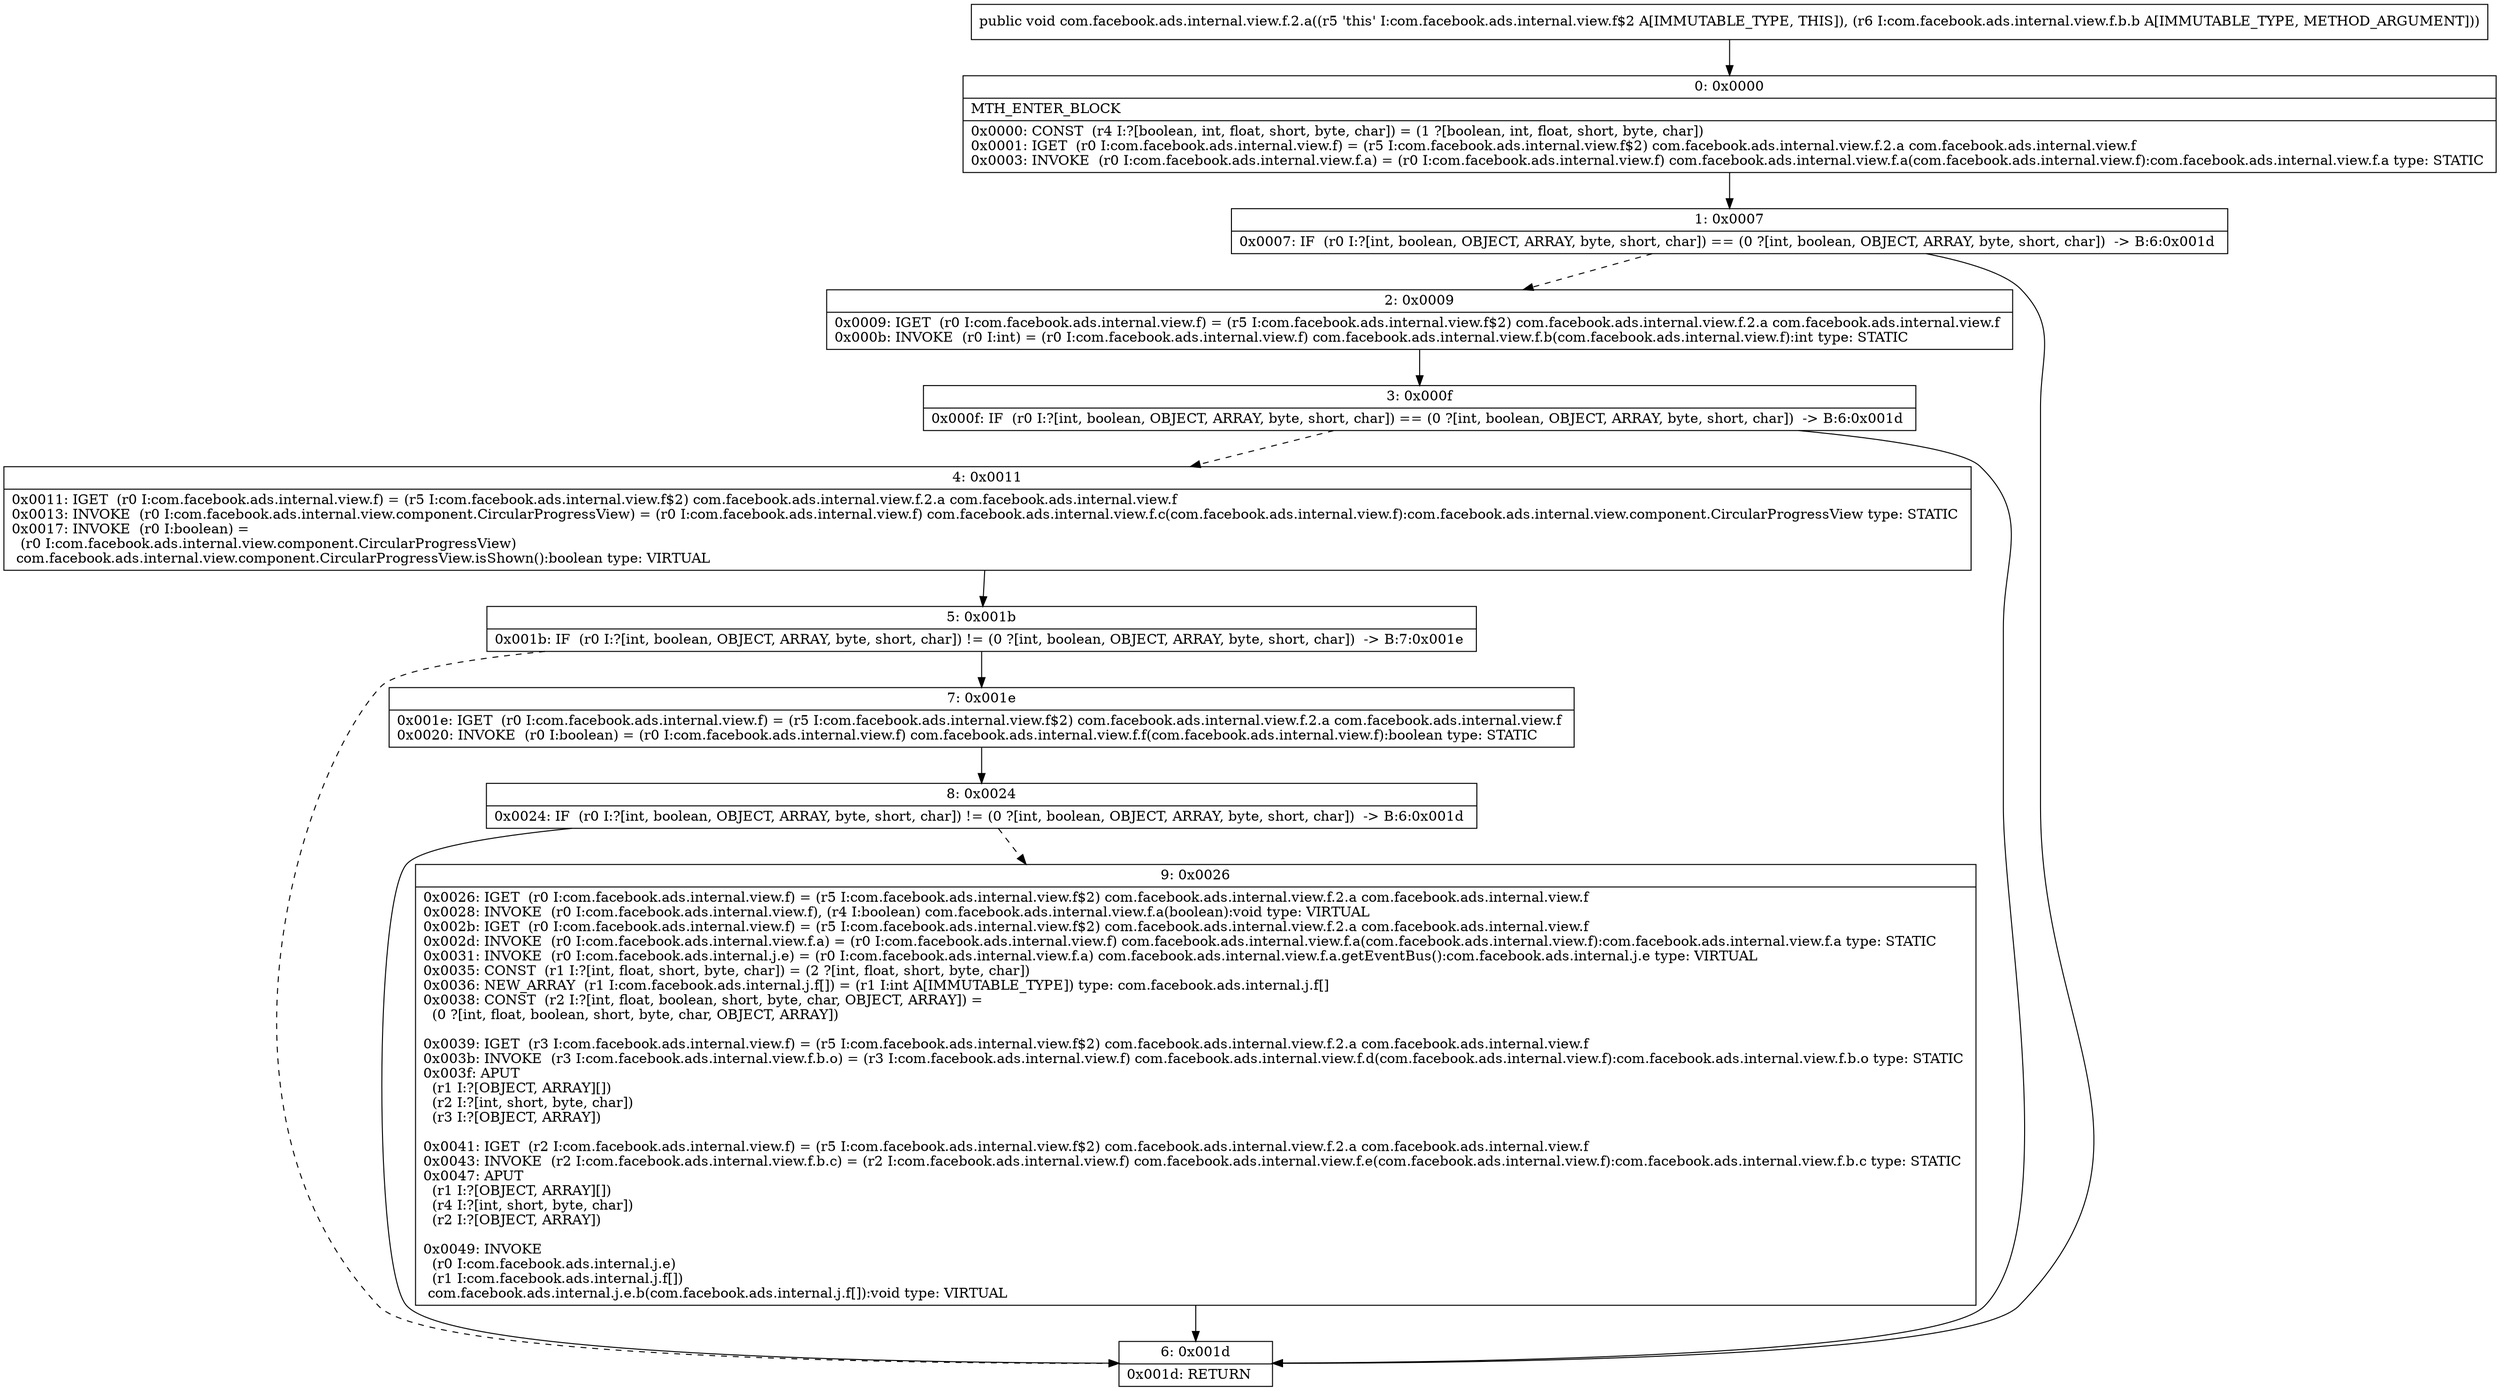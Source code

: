 digraph "CFG forcom.facebook.ads.internal.view.f.2.a(Lcom\/facebook\/ads\/internal\/view\/f\/b\/b;)V" {
Node_0 [shape=record,label="{0\:\ 0x0000|MTH_ENTER_BLOCK\l|0x0000: CONST  (r4 I:?[boolean, int, float, short, byte, char]) = (1 ?[boolean, int, float, short, byte, char]) \l0x0001: IGET  (r0 I:com.facebook.ads.internal.view.f) = (r5 I:com.facebook.ads.internal.view.f$2) com.facebook.ads.internal.view.f.2.a com.facebook.ads.internal.view.f \l0x0003: INVOKE  (r0 I:com.facebook.ads.internal.view.f.a) = (r0 I:com.facebook.ads.internal.view.f) com.facebook.ads.internal.view.f.a(com.facebook.ads.internal.view.f):com.facebook.ads.internal.view.f.a type: STATIC \l}"];
Node_1 [shape=record,label="{1\:\ 0x0007|0x0007: IF  (r0 I:?[int, boolean, OBJECT, ARRAY, byte, short, char]) == (0 ?[int, boolean, OBJECT, ARRAY, byte, short, char])  \-\> B:6:0x001d \l}"];
Node_2 [shape=record,label="{2\:\ 0x0009|0x0009: IGET  (r0 I:com.facebook.ads.internal.view.f) = (r5 I:com.facebook.ads.internal.view.f$2) com.facebook.ads.internal.view.f.2.a com.facebook.ads.internal.view.f \l0x000b: INVOKE  (r0 I:int) = (r0 I:com.facebook.ads.internal.view.f) com.facebook.ads.internal.view.f.b(com.facebook.ads.internal.view.f):int type: STATIC \l}"];
Node_3 [shape=record,label="{3\:\ 0x000f|0x000f: IF  (r0 I:?[int, boolean, OBJECT, ARRAY, byte, short, char]) == (0 ?[int, boolean, OBJECT, ARRAY, byte, short, char])  \-\> B:6:0x001d \l}"];
Node_4 [shape=record,label="{4\:\ 0x0011|0x0011: IGET  (r0 I:com.facebook.ads.internal.view.f) = (r5 I:com.facebook.ads.internal.view.f$2) com.facebook.ads.internal.view.f.2.a com.facebook.ads.internal.view.f \l0x0013: INVOKE  (r0 I:com.facebook.ads.internal.view.component.CircularProgressView) = (r0 I:com.facebook.ads.internal.view.f) com.facebook.ads.internal.view.f.c(com.facebook.ads.internal.view.f):com.facebook.ads.internal.view.component.CircularProgressView type: STATIC \l0x0017: INVOKE  (r0 I:boolean) = \l  (r0 I:com.facebook.ads.internal.view.component.CircularProgressView)\l com.facebook.ads.internal.view.component.CircularProgressView.isShown():boolean type: VIRTUAL \l}"];
Node_5 [shape=record,label="{5\:\ 0x001b|0x001b: IF  (r0 I:?[int, boolean, OBJECT, ARRAY, byte, short, char]) != (0 ?[int, boolean, OBJECT, ARRAY, byte, short, char])  \-\> B:7:0x001e \l}"];
Node_6 [shape=record,label="{6\:\ 0x001d|0x001d: RETURN   \l}"];
Node_7 [shape=record,label="{7\:\ 0x001e|0x001e: IGET  (r0 I:com.facebook.ads.internal.view.f) = (r5 I:com.facebook.ads.internal.view.f$2) com.facebook.ads.internal.view.f.2.a com.facebook.ads.internal.view.f \l0x0020: INVOKE  (r0 I:boolean) = (r0 I:com.facebook.ads.internal.view.f) com.facebook.ads.internal.view.f.f(com.facebook.ads.internal.view.f):boolean type: STATIC \l}"];
Node_8 [shape=record,label="{8\:\ 0x0024|0x0024: IF  (r0 I:?[int, boolean, OBJECT, ARRAY, byte, short, char]) != (0 ?[int, boolean, OBJECT, ARRAY, byte, short, char])  \-\> B:6:0x001d \l}"];
Node_9 [shape=record,label="{9\:\ 0x0026|0x0026: IGET  (r0 I:com.facebook.ads.internal.view.f) = (r5 I:com.facebook.ads.internal.view.f$2) com.facebook.ads.internal.view.f.2.a com.facebook.ads.internal.view.f \l0x0028: INVOKE  (r0 I:com.facebook.ads.internal.view.f), (r4 I:boolean) com.facebook.ads.internal.view.f.a(boolean):void type: VIRTUAL \l0x002b: IGET  (r0 I:com.facebook.ads.internal.view.f) = (r5 I:com.facebook.ads.internal.view.f$2) com.facebook.ads.internal.view.f.2.a com.facebook.ads.internal.view.f \l0x002d: INVOKE  (r0 I:com.facebook.ads.internal.view.f.a) = (r0 I:com.facebook.ads.internal.view.f) com.facebook.ads.internal.view.f.a(com.facebook.ads.internal.view.f):com.facebook.ads.internal.view.f.a type: STATIC \l0x0031: INVOKE  (r0 I:com.facebook.ads.internal.j.e) = (r0 I:com.facebook.ads.internal.view.f.a) com.facebook.ads.internal.view.f.a.getEventBus():com.facebook.ads.internal.j.e type: VIRTUAL \l0x0035: CONST  (r1 I:?[int, float, short, byte, char]) = (2 ?[int, float, short, byte, char]) \l0x0036: NEW_ARRAY  (r1 I:com.facebook.ads.internal.j.f[]) = (r1 I:int A[IMMUTABLE_TYPE]) type: com.facebook.ads.internal.j.f[] \l0x0038: CONST  (r2 I:?[int, float, boolean, short, byte, char, OBJECT, ARRAY]) = \l  (0 ?[int, float, boolean, short, byte, char, OBJECT, ARRAY])\l \l0x0039: IGET  (r3 I:com.facebook.ads.internal.view.f) = (r5 I:com.facebook.ads.internal.view.f$2) com.facebook.ads.internal.view.f.2.a com.facebook.ads.internal.view.f \l0x003b: INVOKE  (r3 I:com.facebook.ads.internal.view.f.b.o) = (r3 I:com.facebook.ads.internal.view.f) com.facebook.ads.internal.view.f.d(com.facebook.ads.internal.view.f):com.facebook.ads.internal.view.f.b.o type: STATIC \l0x003f: APUT  \l  (r1 I:?[OBJECT, ARRAY][])\l  (r2 I:?[int, short, byte, char])\l  (r3 I:?[OBJECT, ARRAY])\l \l0x0041: IGET  (r2 I:com.facebook.ads.internal.view.f) = (r5 I:com.facebook.ads.internal.view.f$2) com.facebook.ads.internal.view.f.2.a com.facebook.ads.internal.view.f \l0x0043: INVOKE  (r2 I:com.facebook.ads.internal.view.f.b.c) = (r2 I:com.facebook.ads.internal.view.f) com.facebook.ads.internal.view.f.e(com.facebook.ads.internal.view.f):com.facebook.ads.internal.view.f.b.c type: STATIC \l0x0047: APUT  \l  (r1 I:?[OBJECT, ARRAY][])\l  (r4 I:?[int, short, byte, char])\l  (r2 I:?[OBJECT, ARRAY])\l \l0x0049: INVOKE  \l  (r0 I:com.facebook.ads.internal.j.e)\l  (r1 I:com.facebook.ads.internal.j.f[])\l com.facebook.ads.internal.j.e.b(com.facebook.ads.internal.j.f[]):void type: VIRTUAL \l}"];
MethodNode[shape=record,label="{public void com.facebook.ads.internal.view.f.2.a((r5 'this' I:com.facebook.ads.internal.view.f$2 A[IMMUTABLE_TYPE, THIS]), (r6 I:com.facebook.ads.internal.view.f.b.b A[IMMUTABLE_TYPE, METHOD_ARGUMENT])) }"];
MethodNode -> Node_0;
Node_0 -> Node_1;
Node_1 -> Node_2[style=dashed];
Node_1 -> Node_6;
Node_2 -> Node_3;
Node_3 -> Node_4[style=dashed];
Node_3 -> Node_6;
Node_4 -> Node_5;
Node_5 -> Node_6[style=dashed];
Node_5 -> Node_7;
Node_7 -> Node_8;
Node_8 -> Node_6;
Node_8 -> Node_9[style=dashed];
Node_9 -> Node_6;
}

